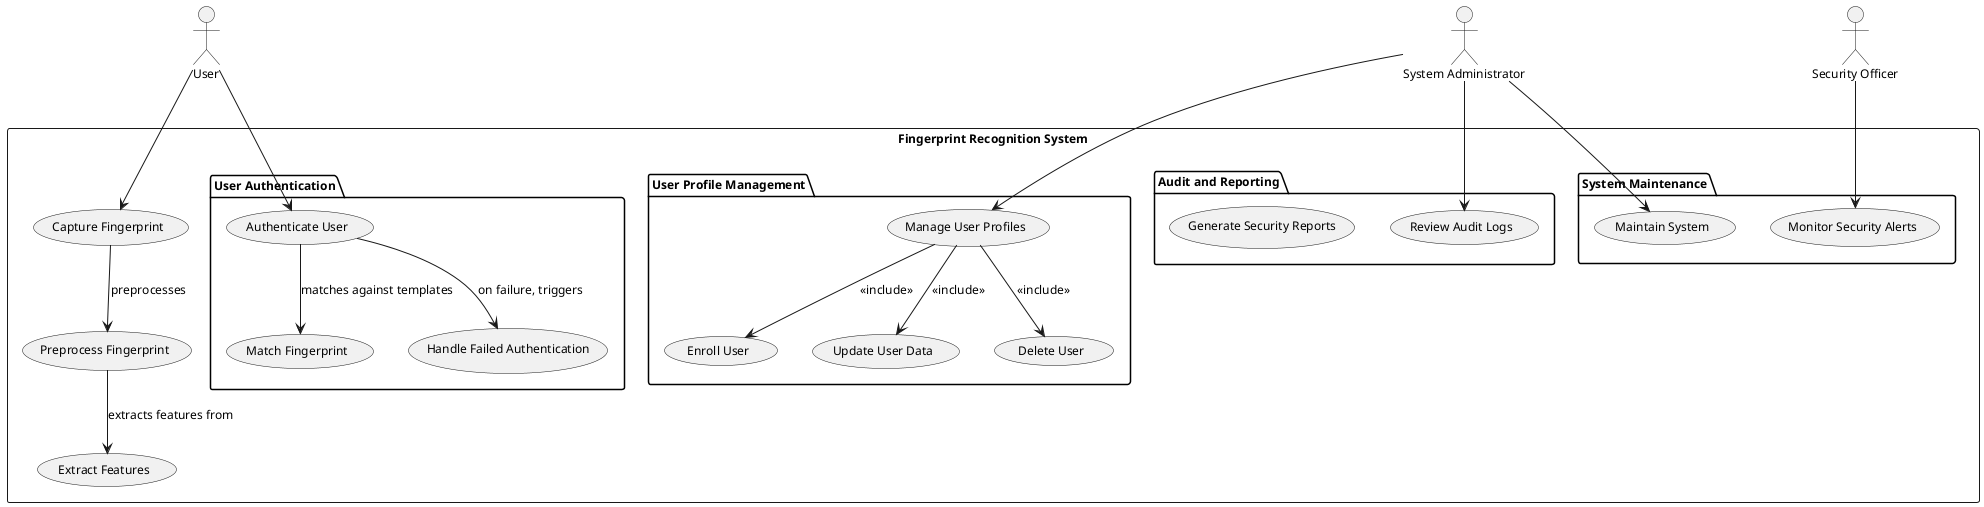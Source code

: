 @startuml
skinparam defaultFontName "Arial"
skinparam defaultFontSize 12

actor "User" as user
actor "System Administrator" as admin
actor "Security Officer" as secOfficer

rectangle "Fingerprint Recognition System" {
  usecase "Capture Fingerprint" as UC1
  usecase "Preprocess Fingerprint" as UC1a
  usecase "Extract Features" as UC1b
  
  package "User Profile Management" {
    usecase "Manage User Profiles" as UC4
    usecase "Enroll User" as UC2
    usecase "Update User Data" as UC4a
    usecase "Delete User" as UC4b
  }
  
  package "User Authentication" {
    usecase "Authenticate User" as UC3
    usecase "Match Fingerprint" as UC3a
    usecase "Handle Failed Authentication" as UC3b
  }
  
  package "Audit and Reporting" {
    usecase "Review Audit Logs" as UC5
    usecase "Generate Security Reports" as UC5a
  }
  
  package "System Maintenance" {
    usecase "Maintain System" as UC6
    usecase "Monitor Security Alerts" as UC6a
  }
}

' --- Actors ---
user --> UC1
user --> UC3

admin --> UC4
admin --> UC5
admin --> UC6

secOfficer --> UC6a

' --- Relationships Between Use Cases ---
UC1 --> UC1a : "preprocesses"
UC1a --> UC1b : "extracts features from"
UC3 --> UC3a : "matches against templates"
UC3 --> UC3b : "on failure, triggers"

UC4 --> UC2 : <<include>>
UC4 --> UC4a : <<include>>
UC4 --> UC4b : <<include>>

@enduml
